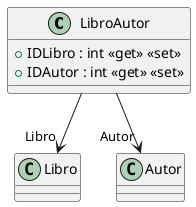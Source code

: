 @startuml
class LibroAutor {
    + IDLibro : int <<get>> <<set>>
    + IDAutor : int <<get>> <<set>>
}
LibroAutor --> "Libro" Libro
LibroAutor --> "Autor" Autor
@enduml
